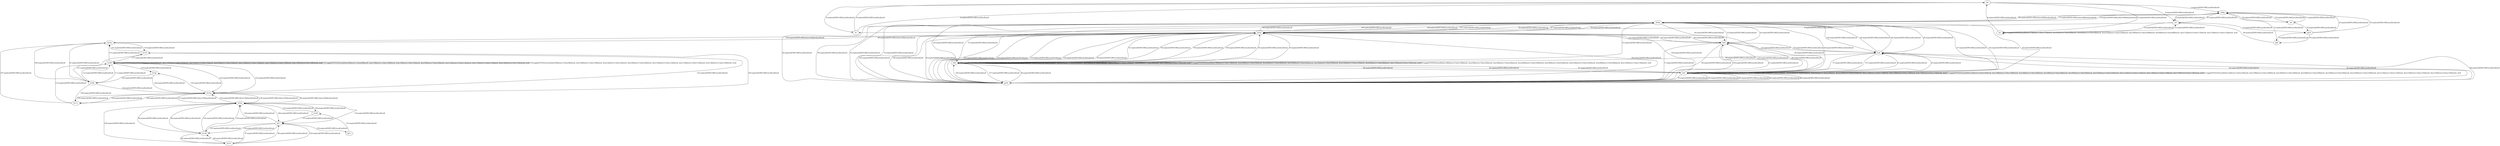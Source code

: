 # Total number of goals covered by this test: 17
# b147 --> gf17
# d15p --> gf17
# b149 --> d15p
# gf11 --> b149
# gf17 --> b147
# gf17 --> d15p
# b148 --> d15p
# b149 --> gf17
# d15p --> b149
# d15p --> b147
# d15p --> b148
# gf17 --> gf11
# b147 --> b148
# d15p --> d15m
# b148 --> b147
# d15m --> d15p
# gf17 --> b148

digraph g {
"b0" -> "d39p" [label = "1-explore[EXPLORE];/null/null/null"];
"d39p" -> "b3" [label = "2-explore[EXPLORE];/null/null/null"];
"b3" -> "b1" [label = "3-explore[EXPLORE];/null/null/null"];
"b1" -> "b0" [label = "4-explore[EXPLORE];/null/null/null"];
"b0" -> "b1" [label = "5-explore[EXPLORE];/null/null/null"];
"b1" -> "b0" [label = "6-explore[EXPLORE];/null/null/null"];
"b0" -> "b2" [label = "7-explore[EXPLORE];/null/null/null"];
"b2" -> "b0" [label = "8-explore[EXPLORE];/null/null/null"];
"b0" -> "b3" [label = "9-explore[EXPLORE];/null/null/null"];
"b3" -> "b2" [label = "10-explore[EXPLORE];/null/null/null"];
"b2" -> "b2" [label = "11-toggle[TOGGLE];/null/door17[false]:=!(door17[false]); door4[false]:=!(door4[false]); door6[false]:=!(door6[false]); door23[false]:=!(door23[false]); door39[false]:=!(door39[false]); door8[false]:=!(door8[false]); door11[false]:=!(door11[false]); door13[false]:=!(door13[false]); /null"];
"b2" -> "b3" [label = "12-explore[EXPLORE];/null/null/null"];
"b3" -> "gf10" [label = "13-explore[EXPLORE];/null/null/null"];
"gf10" -> "d39p" [label = "14-explore[EXPLORE];/null/null/null"];
"d39p" -> "d39m" [label = "15-explore[EXPLORE];/door39[false]/null/null"];
"d39m" -> "b43" [label = "16-explore[EXPLORE];/null/null/null"];
"b43" -> "gf16" [label = "17-explore[EXPLORE];/null/null/null"];
"gf16" -> "b45" [label = "18-explore[EXPLORE];/null/null/null"];
"b45" -> "d39m" [label = "19-explore[EXPLORE];/null/null/null"];
"d39m" -> "gf16" [label = "20-explore[EXPLORE];/null/null/null"];
"gf16" -> "b43" [label = "21-explore[EXPLORE];/null/null/null"];
"b43" -> "b44" [label = "22-explore[EXPLORE];/null/null/null"];
"b44" -> "b45" [label = "23-explore[EXPLORE];/null/null/null"];
"b45" -> "b45" [label = "24-toggle[TOGGLE];/null/door1[false]:=!(door1[false]); door18[false]:=!(door18[false]); door3[false]:=!(door3[false]); door4[false]:=!(door4[false]); door5[false]:=!(door5[false]); door23[false]:=!(door23[false]); door11[false]:=!(door11[false]); door13[false]:=!(door13[false]); door15[false]:=!(door15[false]); /null"];
"b45" -> "b45" [label = "25-toggle[TOGGLE];/null/door1[false]:=!(door1[false]); door18[false]:=!(door18[false]); door3[false]:=!(door3[false]); door4[false]:=!(door4[false]); door5[false]:=!(door5[false]); door23[false]:=!(door23[false]); door11[false]:=!(door11[false]); door13[false]:=!(door13[false]); door15[false]:=!(door15[false]); /null"];
"b45" -> "b42" [label = "26-explore[EXPLORE];/null/null/null"];
"b42" -> "b42" [label = "27-toggle[TOGGLE];/null/door18[false]:=!(door18[false]); door3[false]:=!(door3[false]); door4[false]:=!(door4[false]); door20[false]:=!(door20[false]); door5[false]:=!(door5[false]); door23[false]:=!(door23[false]); door8[false]:=!(door8[false]); door13[false]:=!(door13[false]); /null"];
"b42" -> "b42" [label = "28-toggle[TOGGLE];/null/door18[false]:=!(door18[false]); door3[false]:=!(door3[false]); door4[false]:=!(door4[false]); door20[false]:=!(door20[false]); door5[false]:=!(door5[false]); door23[false]:=!(door23[false]); door8[false]:=!(door8[false]); door13[false]:=!(door13[false]); /null"];
"b42" -> "d23p" [label = "29-explore[EXPLORE];/null/null/null"];
"d23p" -> "b42" [label = "30-explore[EXPLORE];/null/null/null"];
"b42" -> "d39m" [label = "31-explore[EXPLORE];/null/null/null"];
"d39m" -> "d23p" [label = "32-explore[EXPLORE];/null/null/null"];
"d23p" -> "d39m" [label = "33-explore[EXPLORE];/null/null/null"];
"d39m" -> "b45" [label = "34-explore[EXPLORE];/null/null/null"];
"b45" -> "gf16" [label = "35-explore[EXPLORE];/null/null/null"];
"gf16" -> "b44" [label = "36-explore[EXPLORE];/null/null/null"];
"b44" -> "b45" [label = "37-explore[EXPLORE];/null/null/null"];
"b45" -> "d23p" [label = "38-explore[EXPLORE];/null/null/null"];
"d23p" -> "gf16" [label = "39-explore[EXPLORE];/null/null/null"];
"gf16" -> "b45" [label = "40-explore[EXPLORE];/null/null/null"];
"b45" -> "b45" [label = "41-toggle[TOGGLE];/null/door1[false]:=!(door1[false]); door18[false]:=!(door18[false]); door3[false]:=!(door3[false]); door4[false]:=!(door4[false]); door5[false]:=!(door5[false]); door23[false]:=!(door23[false]); door11[false]:=!(door11[false]); door13[false]:=!(door13[false]); door15[false]:=!(door15[false]); /null"];
"b45" -> "b42" [label = "42-explore[EXPLORE];/null/null/null"];
"b42" -> "d23p" [label = "43-explore[EXPLORE];/null/null/null"];
"d23p" -> "d39m" [label = "44-explore[EXPLORE];/null/null/null"];
"d39m" -> "b44" [label = "45-explore[EXPLORE];/null/null/null"];
"b44" -> "d39m" [label = "46-explore[EXPLORE];/null/null/null"];
"d39m" -> "b45" [label = "47-explore[EXPLORE];/null/null/null"];
"b45" -> "b43" [label = "48-explore[EXPLORE];/null/null/null"];
"b43" -> "gf16" [label = "49-explore[EXPLORE];/null/null/null"];
"gf16" -> "b42" [label = "50-explore[EXPLORE];/null/null/null"];
"b42" -> "d23p" [label = "51-explore[EXPLORE];/null/null/null"];
"d23p" -> "b43" [label = "52-explore[EXPLORE];/null/null/null"];
"b43" -> "d39m" [label = "53-explore[EXPLORE];/null/null/null"];
"d39m" -> "b43" [label = "54-explore[EXPLORE];/null/null/null"];
"b43" -> "b44" [label = "55-explore[EXPLORE];/null/null/null"];
"b44" -> "d39m" [label = "56-explore[EXPLORE];/null/null/null"];
"d39m" -> "b42" [label = "57-explore[EXPLORE];/null/null/null"];
"b42" -> "d23p" [label = "58-explore[EXPLORE];/null/null/null"];
"d23p" -> "gf16" [label = "59-explore[EXPLORE];/null/null/null"];
"gf16" -> "b45" [label = "60-explore[EXPLORE];/null/null/null"];
"b45" -> "b44" [label = "61-explore[EXPLORE];/null/null/null"];
"b44" -> "gf16" [label = "62-explore[EXPLORE];/null/null/null"];
"gf16" -> "d23p" [label = "63-explore[EXPLORE];/null/null/null"];
"d23p" -> "b43" [label = "64-explore[EXPLORE];/null/null/null"];
"b43" -> "d23p" [label = "65-explore[EXPLORE];/null/null/null"];
"d23p" -> "d39m" [label = "66-explore[EXPLORE];/null/null/null"];
"d39m" -> "d23p" [label = "67-explore[EXPLORE];/null/null/null"];
"d23p" -> "d39m" [label = "68-explore[EXPLORE];/null/null/null"];
"d39m" -> "gf16" [label = "69-explore[EXPLORE];/null/null/null"];
"gf16" -> "d39m" [label = "70-explore[EXPLORE];/null/null/null"];
"d39m" -> "d39p" [label = "71-explore[EXPLORE];/door39[false]/null/null"];
"d39p" -> "gf9" [label = "72-explore[EXPLORE];/null/null/null"];
"gf9" -> "gf10" [label = "73-explore[EXPLORE];/null/null/null"];
"gf10" -> "d39p" [label = "74-explore[EXPLORE];/null/null/null"];
"d39p" -> "b4" [label = "75-explore[EXPLORE];/null/null/null"];
"b4" -> "d39p" [label = "76-explore[EXPLORE];/null/null/null"];
"d39p" -> "b4" [label = "77-explore[EXPLORE];/null/null/null"];
"b4" -> "gf10" [label = "78-explore[EXPLORE];/null/null/null"];
"gf10" -> "gf9" [label = "79-explore[EXPLORE];/null/null/null"];
"gf9" -> "b3" [label = "80-explore[EXPLORE];/null/null/null"];
"b3" -> "d39p" [label = "81-explore[EXPLORE];/null/null/null"];
"d39p" -> "d39m" [label = "82-explore[EXPLORE];/door39[false]/null/null"];
"d39m" -> "gf16" [label = "83-explore[EXPLORE];/null/null/null"];
"gf16" -> "b44" [label = "84-explore[EXPLORE];/null/null/null"];
"b44" -> "b42" [label = "85-explore[EXPLORE];/null/null/null"];
"b42" -> "b42" [label = "86-toggle[TOGGLE];/null/door18[false]:=!(door18[false]); door3[false]:=!(door3[false]); door4[false]:=!(door4[false]); door20[false]:=!(door20[false]); door5[false]:=!(door5[false]); door23[false]:=!(door23[false]); door8[false]:=!(door8[false]); door13[false]:=!(door13[false]); /null"];
"b42" -> "b45" [label = "87-explore[EXPLORE];/null/null/null"];
"b45" -> "gf16" [label = "88-explore[EXPLORE];/null/null/null"];
"gf16" -> "d23p" [label = "89-explore[EXPLORE];/null/null/null"];
"d23p" -> "d23m" [label = "90-explore[EXPLORE];/door23[false]/null/null"];
"d23m" -> "b108" [label = "91-explore[EXPLORE];/null/null/null"];
"b108" -> "d15m" [label = "92-explore[EXPLORE];/null/null/null"];
"d15m" -> "d15p" [label = "93-explore[EXPLORE];/door15[false]/null/null"];
"d15p" -> "b148" [label = "94-explore[EXPLORE];/null/null/null"];
"b148" -> "b147" [label = "95-explore[EXPLORE];/null/null/null"];
"b147" -> "gf17" [label = "96-explore[EXPLORE];/null/null/null"];
"gf17" -> "b147" [label = "97-explore[EXPLORE];/null/null/null"];
"b147" -> "b148" [label = "98-explore[EXPLORE];/null/null/null"];
"b148" -> "d15p" [label = "99-explore[EXPLORE];/null/null/null"];
"d15p" -> "gf17" [label = "100-explore[EXPLORE];/null/null/null"];
"gf17" -> "b148" [label = "101-explore[EXPLORE];/null/null/null"];
"b148" -> "d15p" [label = "102-explore[EXPLORE];/null/null/null"];
"d15p" -> "d15m" [label = "103-explore[EXPLORE];/door15[false]/null/null"];
"d15m" -> "b111" [label = "104-explore[EXPLORE];/null/null/null"];
"b111" -> "d15m" [label = "105-explore[EXPLORE];/null/null/null"];
"d15m" -> "b111" [label = "106-explore[EXPLORE];/null/null/null"];
"b111" -> "d23m" [label = "107-explore[EXPLORE];/null/null/null"];
"d23m" -> "b108" [label = "108-explore[EXPLORE];/null/null/null"];
"b108" -> "b111" [label = "109-explore[EXPLORE];/null/null/null"];
"b111" -> "b109" [label = "110-explore[EXPLORE];/null/null/null"];
"b109" -> "b108" [label = "111-explore[EXPLORE];/null/null/null"];
"b108" -> "b109" [label = "112-explore[EXPLORE];/null/null/null"];
"b109" -> "b109" [label = "113-toggle[TOGGLE];/null/door0[false]:=!(door0[false]); door16[false]:=!(door16[false]); door1[false]:=!(door1[false]); door5[false]:=!(door5[false]); door12[false]:=!(door12[false]); door13[false]:=!(door13[false]); door14[false]:=!(door14[false]); /null"];
"b109" -> "b109" [label = "114-toggle[TOGGLE];/null/door0[false]:=!(door0[false]); door16[false]:=!(door16[false]); door1[false]:=!(door1[false]); door5[false]:=!(door5[false]); door12[false]:=!(door12[false]); door13[false]:=!(door13[false]); door14[false]:=!(door14[false]); /null"];
"b109" -> "d23m" [label = "115-explore[EXPLORE];/null/null/null"];
"d23m" -> "b110" [label = "116-explore[EXPLORE];/null/null/null"];
"b110" -> "b109" [label = "117-explore[EXPLORE];/null/null/null"];
"b109" -> "b109" [label = "118-toggle[TOGGLE];/null/door0[false]:=!(door0[false]); door16[false]:=!(door16[false]); door1[false]:=!(door1[false]); door5[false]:=!(door5[false]); door12[false]:=!(door12[false]); door13[false]:=!(door13[false]); door14[false]:=!(door14[false]); /null"];
"b109" -> "d13p" [label = "119-explore[EXPLORE];/null/null/null"];
"d13p" -> "b108" [label = "120-explore[EXPLORE];/null/null/null"];
"b108" -> "b110" [label = "121-explore[EXPLORE];/null/null/null"];
"b110" -> "d15m" [label = "122-explore[EXPLORE];/null/null/null"];
"d15m" -> "b109" [label = "123-explore[EXPLORE];/null/null/null"];
"b109" -> "d15m" [label = "124-explore[EXPLORE];/null/null/null"];
"d15m" -> "d13p" [label = "125-explore[EXPLORE];/null/null/null"];
"d13p" -> "d15m" [label = "126-explore[EXPLORE];/null/null/null"];
"d15m" -> "d15p" [label = "127-explore[EXPLORE];/door15[false]/null/null"];
"d15p" -> "b147" [label = "128-explore[EXPLORE];/null/null/null"];
"b147" -> "gf17" [label = "129-explore[EXPLORE];/null/null/null"];
"gf17" -> "gf11" [label = "130-explore[EXPLORE];/null/null/null"];
"gf11" -> "b149" [label = "131-explore[EXPLORE];/null/null/null"];
"b149" -> "d15p" [label = "132-explore[EXPLORE];/null/null/null"];
"d15p" -> "gf17" [label = "133-explore[EXPLORE];/null/null/null"];
"gf17" -> "b148" [label = "134-explore[EXPLORE];/null/null/null"];
"b148" -> "d15p" [label = "135-explore[EXPLORE];/null/null/null"];
"d15p" -> "b149" [label = "136-explore[EXPLORE];/null/null/null"];
"b149" -> "gf17" [label = "137-explore[EXPLORE];/null/null/null"];
"gf17" -> "d15p" [label = "138-explore[EXPLORE];/null/null/null"];
"d15p" -> "d15m" [label = "139-explore[EXPLORE];/door15[false]/null/null"];
"d15m" -> "b110" [label = "140-explore[EXPLORE];/null/null/null"];
"b110" -> "d23m" [label = "141-explore[EXPLORE];/null/null/null"];
"d23m" -> "d23p" [label = "142-explore[EXPLORE];/door23[false]/null/null"];
"d23p" -> "gf16" [label = "143-explore[EXPLORE];/null/null/null"];
"gf16" -> "b42" [label = "144-explore[EXPLORE];/null/null/null"];
"b42" -> "d39m" [label = "145-explore[EXPLORE];/null/null/null"];
"d39m" -> "b44" [label = "146-explore[EXPLORE];/null/null/null"];
"b44" -> "b45" [label = "147-explore[EXPLORE];/null/null/null"];
"b45" -> "d23p" [label = "148-explore[EXPLORE];/null/null/null"];
"d23p" -> "gf16" [label = "149-explore[EXPLORE];/null/null/null"];
"gf16" -> "d23p" [label = "150-explore[EXPLORE];/null/null/null"];
"d23p" -> "d39m" [label = "151-explore[EXPLORE];/null/null/null"];
"d39m" -> "b45" [label = "152-explore[EXPLORE];/null/null/null"];
"b45" -> "b43" [label = "153-explore[EXPLORE];/null/null/null"];
"b43" -> "gf16" [label = "154-explore[EXPLORE];/null/null/null"];
"gf16" -> "d23p" [label = "155-explore[EXPLORE];/null/null/null"];
"d23p" -> "b42" [label = "156-explore[EXPLORE];/null/null/null"];
"b42" -> "gf16" [label = "157-explore[EXPLORE];/null/null/null"];
"gf16" -> "d23p" [label = "158-explore[EXPLORE];/null/null/null"];
}